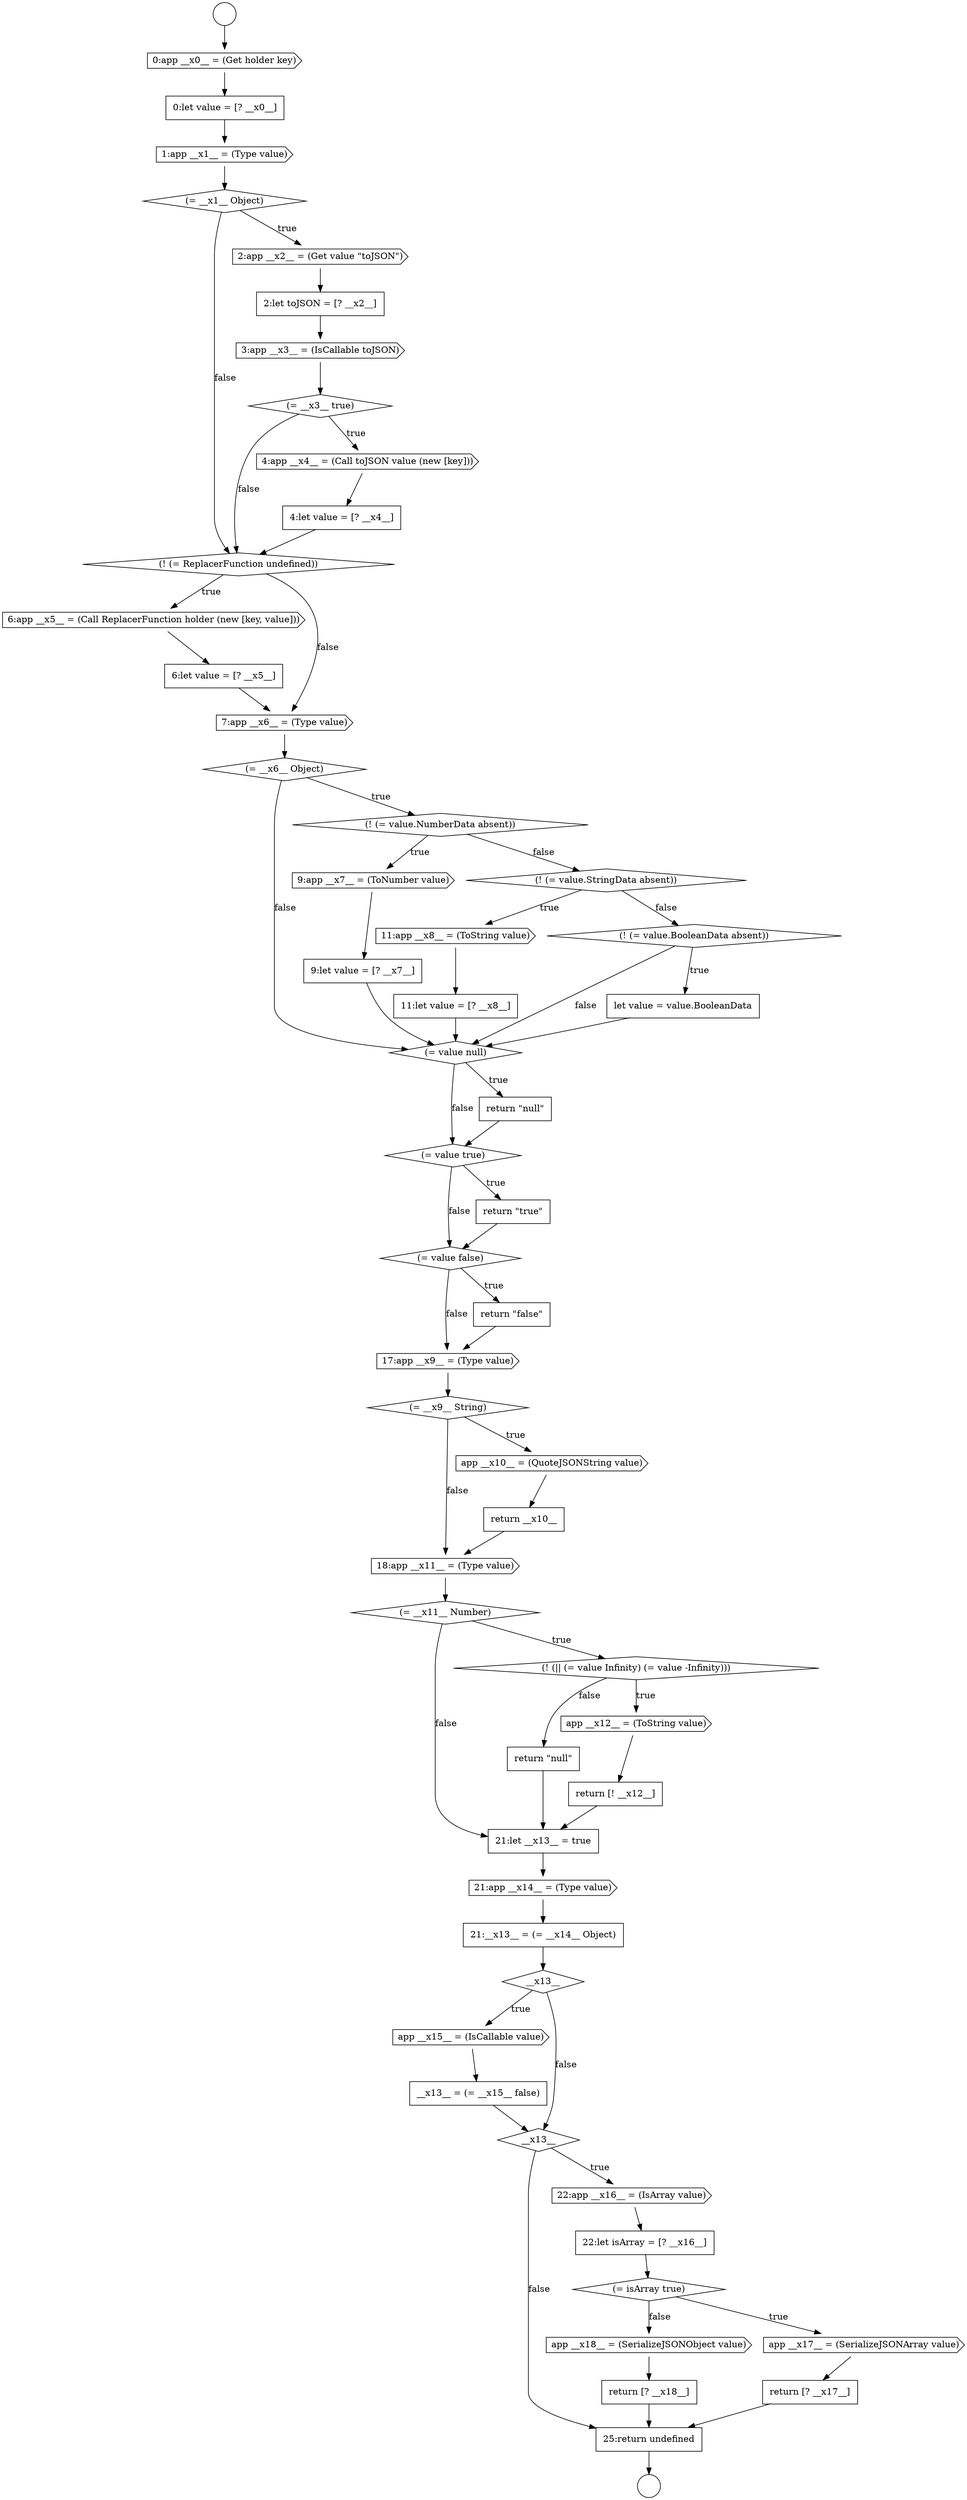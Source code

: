 digraph {
  node15569 [shape=cds, label=<<font color="black">1:app __x1__ = (Type value)</font>> color="black" fillcolor="white" style=filled]
  node15619 [shape=none, margin=0, label=<<font color="black">
    <table border="0" cellborder="1" cellspacing="0" cellpadding="10">
      <tr><td align="left">return [? __x18__]</td></tr>
    </table>
  </font>> color="black" fillcolor="white" style=filled]
  node15592 [shape=diamond, label=<<font color="black">(= value true)</font>> color="black" fillcolor="white" style=filled]
  node15607 [shape=cds, label=<<font color="black">21:app __x14__ = (Type value)</font>> color="black" fillcolor="white" style=filled]
  node15577 [shape=diamond, label=<<font color="black">(! (= ReplacerFunction undefined))</font>> color="black" fillcolor="white" style=filled]
  node15575 [shape=cds, label=<<font color="black">4:app __x4__ = (Call toJSON value (new [key]))</font>> color="black" fillcolor="white" style=filled]
  node15617 [shape=none, margin=0, label=<<font color="black">
    <table border="0" cellborder="1" cellspacing="0" cellpadding="10">
      <tr><td align="left">return [? __x17__]</td></tr>
    </table>
  </font>> color="black" fillcolor="white" style=filled]
  node15597 [shape=diamond, label=<<font color="black">(= __x9__ String)</font>> color="black" fillcolor="white" style=filled]
  node15596 [shape=cds, label=<<font color="black">17:app __x9__ = (Type value)</font>> color="black" fillcolor="white" style=filled]
  node15573 [shape=cds, label=<<font color="black">3:app __x3__ = (IsCallable toJSON)</font>> color="black" fillcolor="white" style=filled]
  node15568 [shape=none, margin=0, label=<<font color="black">
    <table border="0" cellborder="1" cellspacing="0" cellpadding="10">
      <tr><td align="left">0:let value = [? __x0__]</td></tr>
    </table>
  </font>> color="black" fillcolor="white" style=filled]
  node15579 [shape=none, margin=0, label=<<font color="black">
    <table border="0" cellborder="1" cellspacing="0" cellpadding="10">
      <tr><td align="left">6:let value = [? __x5__]</td></tr>
    </table>
  </font>> color="black" fillcolor="white" style=filled]
  node15600 [shape=cds, label=<<font color="black">18:app __x11__ = (Type value)</font>> color="black" fillcolor="white" style=filled]
  node15611 [shape=none, margin=0, label=<<font color="black">
    <table border="0" cellborder="1" cellspacing="0" cellpadding="10">
      <tr><td align="left">__x13__ = (= __x15__ false)</td></tr>
    </table>
  </font>> color="black" fillcolor="white" style=filled]
  node15590 [shape=diamond, label=<<font color="black">(= value null)</font>> color="black" fillcolor="white" style=filled]
  node15605 [shape=none, margin=0, label=<<font color="black">
    <table border="0" cellborder="1" cellspacing="0" cellpadding="10">
      <tr><td align="left">return &quot;null&quot;</td></tr>
    </table>
  </font>> color="black" fillcolor="white" style=filled]
  node15601 [shape=diamond, label=<<font color="black">(= __x11__ Number)</font>> color="black" fillcolor="white" style=filled]
  node15586 [shape=cds, label=<<font color="black">11:app __x8__ = (ToString value)</font>> color="black" fillcolor="white" style=filled]
  node15618 [shape=cds, label=<<font color="black">app __x18__ = (SerializeJSONObject value)</font>> color="black" fillcolor="white" style=filled]
  node15591 [shape=none, margin=0, label=<<font color="black">
    <table border="0" cellborder="1" cellspacing="0" cellpadding="10">
      <tr><td align="left">return &quot;null&quot;</td></tr>
    </table>
  </font>> color="black" fillcolor="white" style=filled]
  node15595 [shape=none, margin=0, label=<<font color="black">
    <table border="0" cellborder="1" cellspacing="0" cellpadding="10">
      <tr><td align="left">return &quot;false&quot;</td></tr>
    </table>
  </font>> color="black" fillcolor="white" style=filled]
  node15574 [shape=diamond, label=<<font color="black">(= __x3__ true)</font>> color="black" fillcolor="white" style=filled]
  node15610 [shape=cds, label=<<font color="black">app __x15__ = (IsCallable value)</font>> color="black" fillcolor="white" style=filled]
  node15616 [shape=cds, label=<<font color="black">app __x17__ = (SerializeJSONArray value)</font>> color="black" fillcolor="white" style=filled]
  node15606 [shape=none, margin=0, label=<<font color="black">
    <table border="0" cellborder="1" cellspacing="0" cellpadding="10">
      <tr><td align="left">21:let __x13__ = true</td></tr>
    </table>
  </font>> color="black" fillcolor="white" style=filled]
  node15578 [shape=cds, label=<<font color="black">6:app __x5__ = (Call ReplacerFunction holder (new [key, value]))</font>> color="black" fillcolor="white" style=filled]
  node15599 [shape=none, margin=0, label=<<font color="black">
    <table border="0" cellborder="1" cellspacing="0" cellpadding="10">
      <tr><td align="left">return __x10__</td></tr>
    </table>
  </font>> color="black" fillcolor="white" style=filled]
  node15584 [shape=none, margin=0, label=<<font color="black">
    <table border="0" cellborder="1" cellspacing="0" cellpadding="10">
      <tr><td align="left">9:let value = [? __x7__]</td></tr>
    </table>
  </font>> color="black" fillcolor="white" style=filled]
  node15582 [shape=diamond, label=<<font color="black">(! (= value.NumberData absent))</font>> color="black" fillcolor="white" style=filled]
  node15602 [shape=diamond, label=<<font color="black">(! (|| (= value Infinity) (= value -Infinity)))</font>> color="black" fillcolor="white" style=filled]
  node15587 [shape=none, margin=0, label=<<font color="black">
    <table border="0" cellborder="1" cellspacing="0" cellpadding="10">
      <tr><td align="left">11:let value = [? __x8__]</td></tr>
    </table>
  </font>> color="black" fillcolor="white" style=filled]
  node15567 [shape=cds, label=<<font color="black">0:app __x0__ = (Get holder key)</font>> color="black" fillcolor="white" style=filled]
  node15614 [shape=none, margin=0, label=<<font color="black">
    <table border="0" cellborder="1" cellspacing="0" cellpadding="10">
      <tr><td align="left">22:let isArray = [? __x16__]</td></tr>
    </table>
  </font>> color="black" fillcolor="white" style=filled]
  node15570 [shape=diamond, label=<<font color="black">(= __x1__ Object)</font>> color="black" fillcolor="white" style=filled]
  node15594 [shape=diamond, label=<<font color="black">(= value false)</font>> color="black" fillcolor="white" style=filled]
  node15609 [shape=diamond, label=<<font color="black">__x13__</font>> color="black" fillcolor="white" style=filled]
  node15620 [shape=none, margin=0, label=<<font color="black">
    <table border="0" cellborder="1" cellspacing="0" cellpadding="10">
      <tr><td align="left">25:return undefined</td></tr>
    </table>
  </font>> color="black" fillcolor="white" style=filled]
  node15588 [shape=diamond, label=<<font color="black">(! (= value.BooleanData absent))</font>> color="black" fillcolor="white" style=filled]
  node15583 [shape=cds, label=<<font color="black">9:app __x7__ = (ToNumber value)</font>> color="black" fillcolor="white" style=filled]
  node15581 [shape=diamond, label=<<font color="black">(= __x6__ Object)</font>> color="black" fillcolor="white" style=filled]
  node15566 [shape=circle label=" " color="black" fillcolor="white" style=filled]
  node15615 [shape=diamond, label=<<font color="black">(= isArray true)</font>> color="black" fillcolor="white" style=filled]
  node15571 [shape=cds, label=<<font color="black">2:app __x2__ = (Get value &quot;toJSON&quot;)</font>> color="black" fillcolor="white" style=filled]
  node15608 [shape=none, margin=0, label=<<font color="black">
    <table border="0" cellborder="1" cellspacing="0" cellpadding="10">
      <tr><td align="left">21:__x13__ = (= __x14__ Object)</td></tr>
    </table>
  </font>> color="black" fillcolor="white" style=filled]
  node15603 [shape=cds, label=<<font color="black">app __x12__ = (ToString value)</font>> color="black" fillcolor="white" style=filled]
  node15598 [shape=cds, label=<<font color="black">app __x10__ = (QuoteJSONString value)</font>> color="black" fillcolor="white" style=filled]
  node15613 [shape=cds, label=<<font color="black">22:app __x16__ = (IsArray value)</font>> color="black" fillcolor="white" style=filled]
  node15612 [shape=diamond, label=<<font color="black">__x13__</font>> color="black" fillcolor="white" style=filled]
  node15580 [shape=cds, label=<<font color="black">7:app __x6__ = (Type value)</font>> color="black" fillcolor="white" style=filled]
  node15593 [shape=none, margin=0, label=<<font color="black">
    <table border="0" cellborder="1" cellspacing="0" cellpadding="10">
      <tr><td align="left">return &quot;true&quot;</td></tr>
    </table>
  </font>> color="black" fillcolor="white" style=filled]
  node15576 [shape=none, margin=0, label=<<font color="black">
    <table border="0" cellborder="1" cellspacing="0" cellpadding="10">
      <tr><td align="left">4:let value = [? __x4__]</td></tr>
    </table>
  </font>> color="black" fillcolor="white" style=filled]
  node15589 [shape=none, margin=0, label=<<font color="black">
    <table border="0" cellborder="1" cellspacing="0" cellpadding="10">
      <tr><td align="left">let value = value.BooleanData</td></tr>
    </table>
  </font>> color="black" fillcolor="white" style=filled]
  node15572 [shape=none, margin=0, label=<<font color="black">
    <table border="0" cellborder="1" cellspacing="0" cellpadding="10">
      <tr><td align="left">2:let toJSON = [? __x2__]</td></tr>
    </table>
  </font>> color="black" fillcolor="white" style=filled]
  node15565 [shape=circle label=" " color="black" fillcolor="white" style=filled]
  node15604 [shape=none, margin=0, label=<<font color="black">
    <table border="0" cellborder="1" cellspacing="0" cellpadding="10">
      <tr><td align="left">return [! __x12__]</td></tr>
    </table>
  </font>> color="black" fillcolor="white" style=filled]
  node15585 [shape=diamond, label=<<font color="black">(! (= value.StringData absent))</font>> color="black" fillcolor="white" style=filled]
  node15565 -> node15567 [ color="black"]
  node15610 -> node15611 [ color="black"]
  node15617 -> node15620 [ color="black"]
  node15614 -> node15615 [ color="black"]
  node15571 -> node15572 [ color="black"]
  node15574 -> node15575 [label=<<font color="black">true</font>> color="black"]
  node15574 -> node15577 [label=<<font color="black">false</font>> color="black"]
  node15609 -> node15610 [label=<<font color="black">true</font>> color="black"]
  node15609 -> node15612 [label=<<font color="black">false</font>> color="black"]
  node15600 -> node15601 [ color="black"]
  node15592 -> node15593 [label=<<font color="black">true</font>> color="black"]
  node15592 -> node15594 [label=<<font color="black">false</font>> color="black"]
  node15588 -> node15589 [label=<<font color="black">true</font>> color="black"]
  node15588 -> node15590 [label=<<font color="black">false</font>> color="black"]
  node15601 -> node15602 [label=<<font color="black">true</font>> color="black"]
  node15601 -> node15606 [label=<<font color="black">false</font>> color="black"]
  node15598 -> node15599 [ color="black"]
  node15590 -> node15591 [label=<<font color="black">true</font>> color="black"]
  node15590 -> node15592 [label=<<font color="black">false</font>> color="black"]
  node15587 -> node15590 [ color="black"]
  node15591 -> node15592 [ color="black"]
  node15569 -> node15570 [ color="black"]
  node15570 -> node15571 [label=<<font color="black">true</font>> color="black"]
  node15570 -> node15577 [label=<<font color="black">false</font>> color="black"]
  node15612 -> node15613 [label=<<font color="black">true</font>> color="black"]
  node15612 -> node15620 [label=<<font color="black">false</font>> color="black"]
  node15576 -> node15577 [ color="black"]
  node15579 -> node15580 [ color="black"]
  node15567 -> node15568 [ color="black"]
  node15597 -> node15598 [label=<<font color="black">true</font>> color="black"]
  node15597 -> node15600 [label=<<font color="black">false</font>> color="black"]
  node15573 -> node15574 [ color="black"]
  node15582 -> node15583 [label=<<font color="black">true</font>> color="black"]
  node15582 -> node15585 [label=<<font color="black">false</font>> color="black"]
  node15599 -> node15600 [ color="black"]
  node15583 -> node15584 [ color="black"]
  node15606 -> node15607 [ color="black"]
  node15603 -> node15604 [ color="black"]
  node15594 -> node15595 [label=<<font color="black">true</font>> color="black"]
  node15594 -> node15596 [label=<<font color="black">false</font>> color="black"]
  node15608 -> node15609 [ color="black"]
  node15618 -> node15619 [ color="black"]
  node15602 -> node15603 [label=<<font color="black">true</font>> color="black"]
  node15602 -> node15605 [label=<<font color="black">false</font>> color="black"]
  node15595 -> node15596 [ color="black"]
  node15578 -> node15579 [ color="black"]
  node15615 -> node15616 [label=<<font color="black">true</font>> color="black"]
  node15615 -> node15618 [label=<<font color="black">false</font>> color="black"]
  node15620 -> node15566 [ color="black"]
  node15580 -> node15581 [ color="black"]
  node15575 -> node15576 [ color="black"]
  node15581 -> node15582 [label=<<font color="black">true</font>> color="black"]
  node15581 -> node15590 [label=<<font color="black">false</font>> color="black"]
  node15568 -> node15569 [ color="black"]
  node15605 -> node15606 [ color="black"]
  node15611 -> node15612 [ color="black"]
  node15585 -> node15586 [label=<<font color="black">true</font>> color="black"]
  node15585 -> node15588 [label=<<font color="black">false</font>> color="black"]
  node15604 -> node15606 [ color="black"]
  node15589 -> node15590 [ color="black"]
  node15616 -> node15617 [ color="black"]
  node15613 -> node15614 [ color="black"]
  node15596 -> node15597 [ color="black"]
  node15584 -> node15590 [ color="black"]
  node15607 -> node15608 [ color="black"]
  node15619 -> node15620 [ color="black"]
  node15586 -> node15587 [ color="black"]
  node15593 -> node15594 [ color="black"]
  node15577 -> node15578 [label=<<font color="black">true</font>> color="black"]
  node15577 -> node15580 [label=<<font color="black">false</font>> color="black"]
  node15572 -> node15573 [ color="black"]
}
